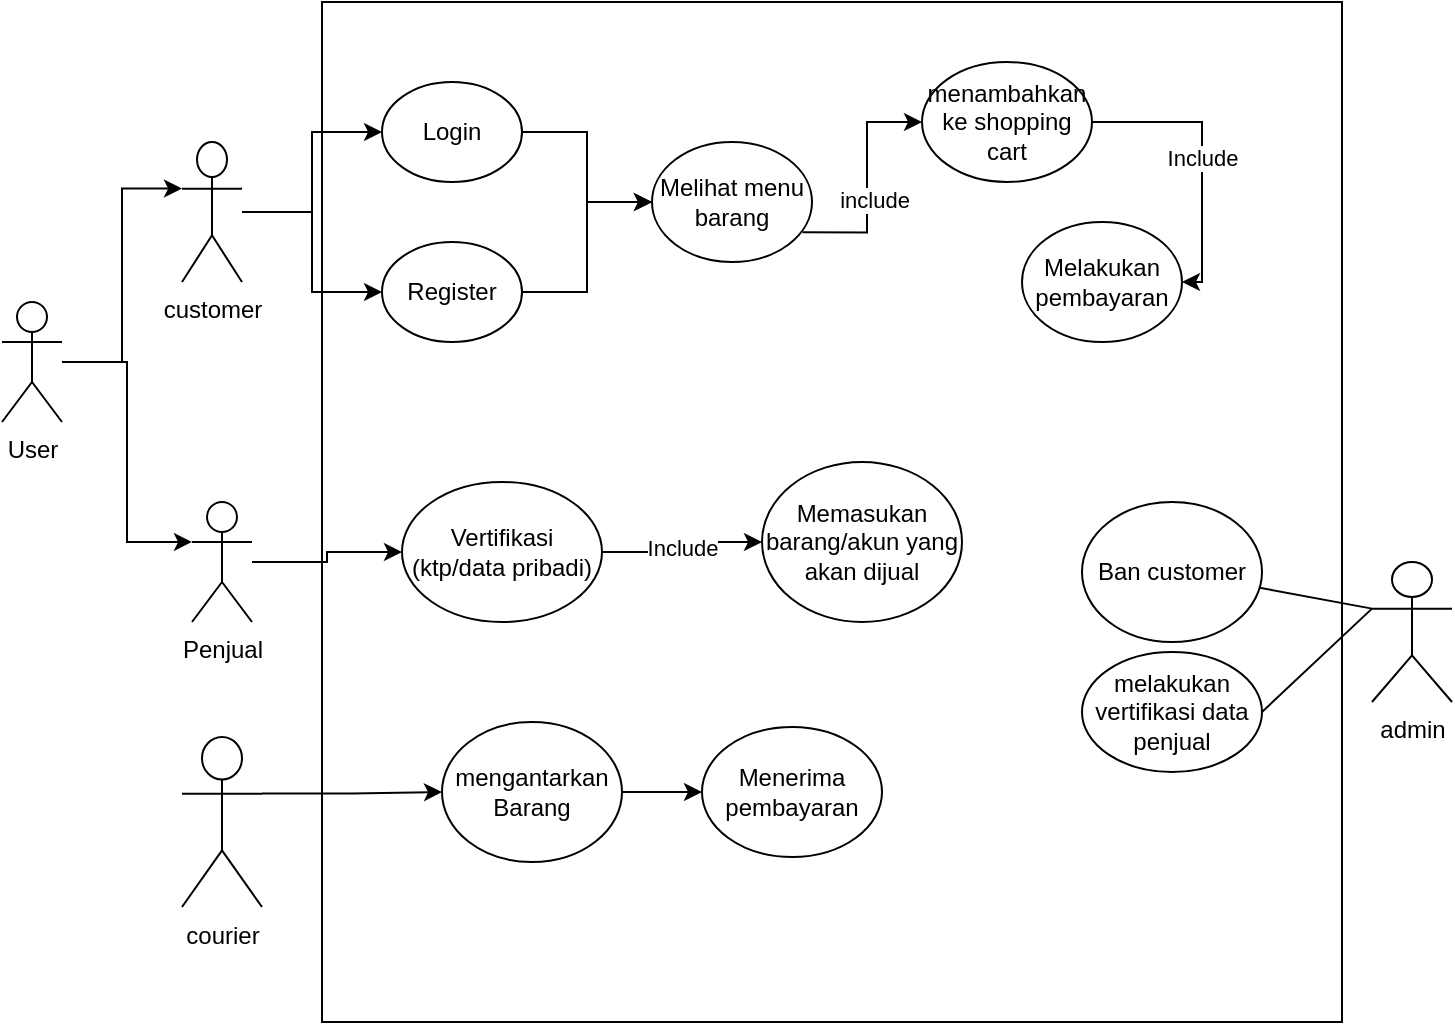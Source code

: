 <mxfile version="15.4.0" type="device"><diagram id="k-IB4cLm1LxYO5KCiOVG" name="Page-1"><mxGraphModel dx="868" dy="456" grid="1" gridSize="10" guides="1" tooltips="1" connect="1" arrows="1" fold="1" page="1" pageScale="1" pageWidth="850" pageHeight="1100" math="0" shadow="0"><root><mxCell id="0"/><mxCell id="1" parent="0"/><mxCell id="wSwP5joZiu6GhUfkSEbm-36" value="`" style="rounded=0;whiteSpace=wrap;html=1;" parent="1" vertex="1"><mxGeometry x="190" y="50" width="510" height="510" as="geometry"/></mxCell><mxCell id="Hao95pAUw1j4GGRMOU4p-13" style="edgeStyle=orthogonalEdgeStyle;rounded=0;orthogonalLoop=1;jettySize=auto;html=1;entryX=0;entryY=0.5;entryDx=0;entryDy=0;" parent="1" source="wSwP5joZiu6GhUfkSEbm-1" target="Hao95pAUw1j4GGRMOU4p-1" edge="1"><mxGeometry relative="1" as="geometry"/></mxCell><mxCell id="Hao95pAUw1j4GGRMOU4p-14" style="edgeStyle=orthogonalEdgeStyle;rounded=0;orthogonalLoop=1;jettySize=auto;html=1;entryX=0;entryY=0.5;entryDx=0;entryDy=0;" parent="1" source="wSwP5joZiu6GhUfkSEbm-1" target="Hao95pAUw1j4GGRMOU4p-2" edge="1"><mxGeometry relative="1" as="geometry"/></mxCell><mxCell id="wSwP5joZiu6GhUfkSEbm-1" value="customer" style="shape=umlActor;verticalLabelPosition=bottom;verticalAlign=top;html=1;outlineConnect=0;" parent="1" vertex="1"><mxGeometry x="120" y="120" width="30" height="70" as="geometry"/></mxCell><mxCell id="wSwP5joZiu6GhUfkSEbm-3" value="courier" style="shape=umlActor;verticalLabelPosition=bottom;verticalAlign=top;html=1;outlineConnect=0;" parent="1" vertex="1"><mxGeometry x="120" y="417.5" width="40" height="85" as="geometry"/></mxCell><mxCell id="wSwP5joZiu6GhUfkSEbm-4" value="admin" style="shape=umlActor;verticalLabelPosition=bottom;verticalAlign=top;html=1;outlineConnect=0;" parent="1" vertex="1"><mxGeometry x="715" y="330" width="40" height="70" as="geometry"/></mxCell><mxCell id="wSwP5joZiu6GhUfkSEbm-27" style="edgeStyle=orthogonalEdgeStyle;rounded=0;orthogonalLoop=1;jettySize=auto;html=1;exitX=0.94;exitY=0.753;exitDx=0;exitDy=0;entryX=0;entryY=0.5;entryDx=0;entryDy=0;exitPerimeter=0;" parent="1" source="wSwP5joZiu6GhUfkSEbm-21" target="wSwP5joZiu6GhUfkSEbm-23" edge="1"><mxGeometry relative="1" as="geometry"/></mxCell><mxCell id="wSwP5joZiu6GhUfkSEbm-30" value="include" style="edgeLabel;html=1;align=center;verticalAlign=middle;resizable=0;points=[];" parent="wSwP5joZiu6GhUfkSEbm-27" vertex="1" connectable="0"><mxGeometry x="-0.145" y="-3" relative="1" as="geometry"><mxPoint as="offset"/></mxGeometry></mxCell><mxCell id="wSwP5joZiu6GhUfkSEbm-21" value="Melihat menu barang" style="ellipse;whiteSpace=wrap;html=1;" parent="1" vertex="1"><mxGeometry x="355" y="120" width="80" height="60" as="geometry"/></mxCell><mxCell id="wSwP5joZiu6GhUfkSEbm-23" value="menambahkan ke shopping cart" style="ellipse;whiteSpace=wrap;html=1;" parent="1" vertex="1"><mxGeometry x="490" y="80" width="85" height="60" as="geometry"/></mxCell><mxCell id="wSwP5joZiu6GhUfkSEbm-37" value="Ban customer" style="ellipse;whiteSpace=wrap;html=1;" parent="1" vertex="1"><mxGeometry x="570" y="300" width="90" height="70" as="geometry"/></mxCell><mxCell id="wSwP5joZiu6GhUfkSEbm-40" value="Memasukan barang/akun yang akan dijual" style="ellipse;whiteSpace=wrap;html=1;" parent="1" vertex="1"><mxGeometry x="410" y="280" width="100" height="80" as="geometry"/></mxCell><mxCell id="wSwP5joZiu6GhUfkSEbm-42" value="" style="endArrow=none;html=1;exitX=0;exitY=0.333;exitDx=0;exitDy=0;exitPerimeter=0;" parent="1" source="wSwP5joZiu6GhUfkSEbm-4" target="wSwP5joZiu6GhUfkSEbm-37" edge="1"><mxGeometry width="50" height="50" relative="1" as="geometry"><mxPoint x="160" y="559.167" as="sourcePoint"/><mxPoint x="305" y="487.5" as="targetPoint"/></mxGeometry></mxCell><mxCell id="Hao95pAUw1j4GGRMOU4p-26" style="edgeStyle=orthogonalEdgeStyle;rounded=0;orthogonalLoop=1;jettySize=auto;html=1;entryX=0;entryY=0.5;entryDx=0;entryDy=0;" parent="1" source="wSwP5joZiu6GhUfkSEbm-45" target="Hao95pAUw1j4GGRMOU4p-25" edge="1"><mxGeometry relative="1" as="geometry"/></mxCell><mxCell id="wSwP5joZiu6GhUfkSEbm-45" value="mengantarkan Barang" style="ellipse;whiteSpace=wrap;html=1;" parent="1" vertex="1"><mxGeometry x="250" y="410" width="90" height="70" as="geometry"/></mxCell><mxCell id="YWvCR-4JtASf5ayNTYHu-13" style="edgeStyle=orthogonalEdgeStyle;rounded=0;orthogonalLoop=1;jettySize=auto;html=1;exitX=1;exitY=0.333;exitDx=0;exitDy=0;exitPerimeter=0;" parent="1" source="wSwP5joZiu6GhUfkSEbm-3" target="wSwP5joZiu6GhUfkSEbm-45" edge="1"><mxGeometry relative="1" as="geometry"><mxPoint x="340" y="437.5" as="sourcePoint"/></mxGeometry></mxCell><mxCell id="Hao95pAUw1j4GGRMOU4p-16" style="edgeStyle=orthogonalEdgeStyle;rounded=0;orthogonalLoop=1;jettySize=auto;html=1;entryX=0;entryY=0.5;entryDx=0;entryDy=0;" parent="1" source="Hao95pAUw1j4GGRMOU4p-1" target="wSwP5joZiu6GhUfkSEbm-21" edge="1"><mxGeometry relative="1" as="geometry"/></mxCell><mxCell id="Hao95pAUw1j4GGRMOU4p-1" value="Login" style="ellipse;whiteSpace=wrap;html=1;" parent="1" vertex="1"><mxGeometry x="220" y="90" width="70" height="50" as="geometry"/></mxCell><mxCell id="Hao95pAUw1j4GGRMOU4p-15" style="edgeStyle=orthogonalEdgeStyle;rounded=0;orthogonalLoop=1;jettySize=auto;html=1;entryX=0;entryY=0.5;entryDx=0;entryDy=0;" parent="1" source="Hao95pAUw1j4GGRMOU4p-2" target="wSwP5joZiu6GhUfkSEbm-21" edge="1"><mxGeometry relative="1" as="geometry"/></mxCell><mxCell id="Hao95pAUw1j4GGRMOU4p-2" value="Register" style="ellipse;whiteSpace=wrap;html=1;" parent="1" vertex="1"><mxGeometry x="220" y="170" width="70" height="50" as="geometry"/></mxCell><mxCell id="Hao95pAUw1j4GGRMOU4p-21" value="Melakukan pembayaran" style="ellipse;whiteSpace=wrap;html=1;" parent="1" vertex="1"><mxGeometry x="540" y="160" width="80" height="60" as="geometry"/></mxCell><mxCell id="Hao95pAUw1j4GGRMOU4p-23" value="" style="endArrow=classic;html=1;rounded=0;edgeStyle=orthogonalEdgeStyle;exitX=1;exitY=0.5;exitDx=0;exitDy=0;entryX=1;entryY=0.5;entryDx=0;entryDy=0;" parent="1" source="wSwP5joZiu6GhUfkSEbm-23" target="Hao95pAUw1j4GGRMOU4p-21" edge="1"><mxGeometry relative="1" as="geometry"><mxPoint x="570" y="195" as="sourcePoint"/><mxPoint x="540" y="220" as="targetPoint"/></mxGeometry></mxCell><mxCell id="Hao95pAUw1j4GGRMOU4p-24" value="Include" style="edgeLabel;resizable=0;html=1;align=center;verticalAlign=middle;" parent="Hao95pAUw1j4GGRMOU4p-23" connectable="0" vertex="1"><mxGeometry relative="1" as="geometry"/></mxCell><mxCell id="Hao95pAUw1j4GGRMOU4p-25" value="Menerima pembayaran" style="ellipse;whiteSpace=wrap;html=1;" parent="1" vertex="1"><mxGeometry x="380" y="412.5" width="90" height="65" as="geometry"/></mxCell><mxCell id="2iz3a74VDWsJ8Yhy0nr5-6" style="edgeStyle=orthogonalEdgeStyle;rounded=0;orthogonalLoop=1;jettySize=auto;html=1;entryX=0;entryY=0.5;entryDx=0;entryDy=0;" parent="1" source="2iz3a74VDWsJ8Yhy0nr5-1" target="2iz3a74VDWsJ8Yhy0nr5-5" edge="1"><mxGeometry relative="1" as="geometry"/></mxCell><mxCell id="2iz3a74VDWsJ8Yhy0nr5-1" value="Penjual&lt;br&gt;" style="shape=umlActor;verticalLabelPosition=bottom;verticalAlign=top;html=1;outlineConnect=0;" parent="1" vertex="1"><mxGeometry x="125" y="300" width="30" height="60" as="geometry"/></mxCell><mxCell id="2iz3a74VDWsJ8Yhy0nr5-7" value="Include" style="edgeStyle=orthogonalEdgeStyle;rounded=0;orthogonalLoop=1;jettySize=auto;html=1;entryX=0;entryY=0.5;entryDx=0;entryDy=0;" parent="1" source="2iz3a74VDWsJ8Yhy0nr5-5" target="wSwP5joZiu6GhUfkSEbm-40" edge="1"><mxGeometry relative="1" as="geometry"/></mxCell><mxCell id="2iz3a74VDWsJ8Yhy0nr5-5" value="Vertifikasi&lt;br&gt;(ktp/data pribadi)" style="ellipse;whiteSpace=wrap;html=1;" parent="1" vertex="1"><mxGeometry x="230" y="290" width="100" height="70" as="geometry"/></mxCell><mxCell id="2iz3a74VDWsJ8Yhy0nr5-8" value="melakukan vertifikasi data penjual" style="ellipse;whiteSpace=wrap;html=1;" parent="1" vertex="1"><mxGeometry x="570" y="375" width="90" height="60" as="geometry"/></mxCell><mxCell id="2iz3a74VDWsJ8Yhy0nr5-9" value="" style="endArrow=none;html=1;exitX=0;exitY=0.333;exitDx=0;exitDy=0;exitPerimeter=0;entryX=1;entryY=0.5;entryDx=0;entryDy=0;" parent="1" source="wSwP5joZiu6GhUfkSEbm-4" target="2iz3a74VDWsJ8Yhy0nr5-8" edge="1"><mxGeometry width="50" height="50" relative="1" as="geometry"><mxPoint x="715" y="355.833" as="sourcePoint"/><mxPoint x="685" y="355" as="targetPoint"/></mxGeometry></mxCell><mxCell id="KTOXpNrfqROyS01CW8sd-4" style="edgeStyle=orthogonalEdgeStyle;rounded=0;orthogonalLoop=1;jettySize=auto;html=1;entryX=0;entryY=0.333;entryDx=0;entryDy=0;entryPerimeter=0;" edge="1" parent="1" source="KTOXpNrfqROyS01CW8sd-1" target="wSwP5joZiu6GhUfkSEbm-1"><mxGeometry relative="1" as="geometry"/></mxCell><mxCell id="KTOXpNrfqROyS01CW8sd-5" style="edgeStyle=orthogonalEdgeStyle;rounded=0;orthogonalLoop=1;jettySize=auto;html=1;entryX=0;entryY=0.333;entryDx=0;entryDy=0;entryPerimeter=0;" edge="1" parent="1" source="KTOXpNrfqROyS01CW8sd-1" target="2iz3a74VDWsJ8Yhy0nr5-1"><mxGeometry relative="1" as="geometry"/></mxCell><mxCell id="KTOXpNrfqROyS01CW8sd-1" value="User" style="shape=umlActor;verticalLabelPosition=bottom;verticalAlign=top;html=1;outlineConnect=0;" vertex="1" parent="1"><mxGeometry x="30" y="200" width="30" height="60" as="geometry"/></mxCell></root></mxGraphModel></diagram></mxfile>